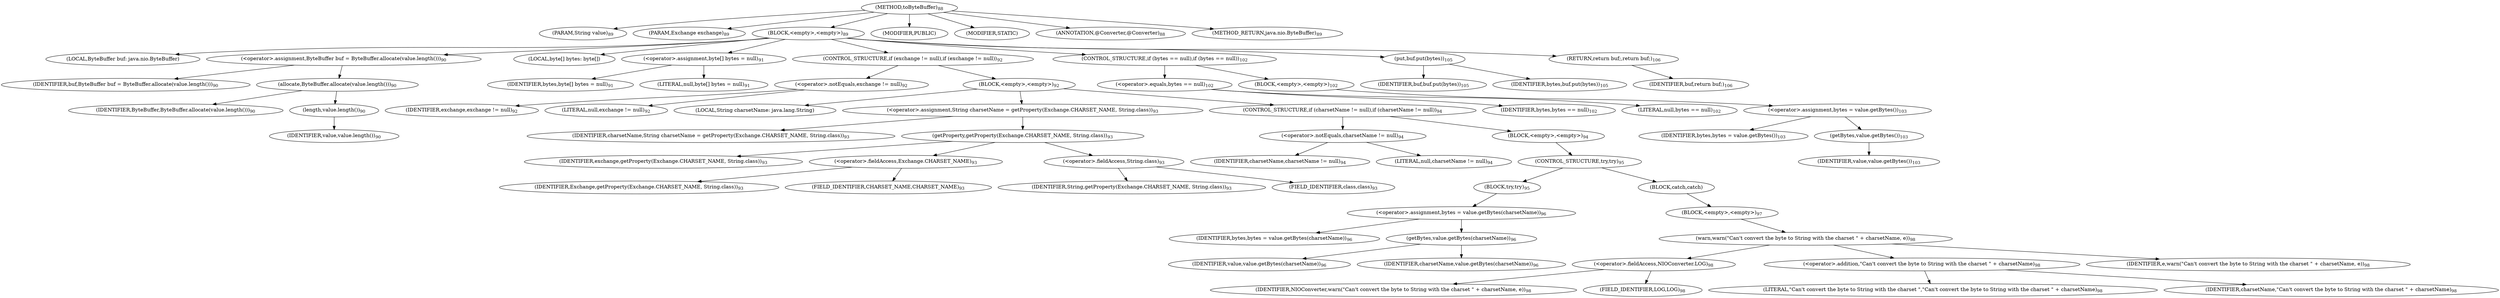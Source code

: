 digraph "toByteBuffer" {  
"150" [label = <(METHOD,toByteBuffer)<SUB>88</SUB>> ]
"151" [label = <(PARAM,String value)<SUB>89</SUB>> ]
"152" [label = <(PARAM,Exchange exchange)<SUB>89</SUB>> ]
"153" [label = <(BLOCK,&lt;empty&gt;,&lt;empty&gt;)<SUB>89</SUB>> ]
"154" [label = <(LOCAL,ByteBuffer buf: java.nio.ByteBuffer)> ]
"155" [label = <(&lt;operator&gt;.assignment,ByteBuffer buf = ByteBuffer.allocate(value.length()))<SUB>90</SUB>> ]
"156" [label = <(IDENTIFIER,buf,ByteBuffer buf = ByteBuffer.allocate(value.length()))<SUB>90</SUB>> ]
"157" [label = <(allocate,ByteBuffer.allocate(value.length()))<SUB>90</SUB>> ]
"158" [label = <(IDENTIFIER,ByteBuffer,ByteBuffer.allocate(value.length()))<SUB>90</SUB>> ]
"159" [label = <(length,value.length())<SUB>90</SUB>> ]
"160" [label = <(IDENTIFIER,value,value.length())<SUB>90</SUB>> ]
"161" [label = <(LOCAL,byte[] bytes: byte[])> ]
"162" [label = <(&lt;operator&gt;.assignment,byte[] bytes = null)<SUB>91</SUB>> ]
"163" [label = <(IDENTIFIER,bytes,byte[] bytes = null)<SUB>91</SUB>> ]
"164" [label = <(LITERAL,null,byte[] bytes = null)<SUB>91</SUB>> ]
"165" [label = <(CONTROL_STRUCTURE,if (exchange != null),if (exchange != null))<SUB>92</SUB>> ]
"166" [label = <(&lt;operator&gt;.notEquals,exchange != null)<SUB>92</SUB>> ]
"167" [label = <(IDENTIFIER,exchange,exchange != null)<SUB>92</SUB>> ]
"168" [label = <(LITERAL,null,exchange != null)<SUB>92</SUB>> ]
"169" [label = <(BLOCK,&lt;empty&gt;,&lt;empty&gt;)<SUB>92</SUB>> ]
"170" [label = <(LOCAL,String charsetName: java.lang.String)> ]
"171" [label = <(&lt;operator&gt;.assignment,String charsetName = getProperty(Exchange.CHARSET_NAME, String.class))<SUB>93</SUB>> ]
"172" [label = <(IDENTIFIER,charsetName,String charsetName = getProperty(Exchange.CHARSET_NAME, String.class))<SUB>93</SUB>> ]
"173" [label = <(getProperty,getProperty(Exchange.CHARSET_NAME, String.class))<SUB>93</SUB>> ]
"174" [label = <(IDENTIFIER,exchange,getProperty(Exchange.CHARSET_NAME, String.class))<SUB>93</SUB>> ]
"175" [label = <(&lt;operator&gt;.fieldAccess,Exchange.CHARSET_NAME)<SUB>93</SUB>> ]
"176" [label = <(IDENTIFIER,Exchange,getProperty(Exchange.CHARSET_NAME, String.class))<SUB>93</SUB>> ]
"177" [label = <(FIELD_IDENTIFIER,CHARSET_NAME,CHARSET_NAME)<SUB>93</SUB>> ]
"178" [label = <(&lt;operator&gt;.fieldAccess,String.class)<SUB>93</SUB>> ]
"179" [label = <(IDENTIFIER,String,getProperty(Exchange.CHARSET_NAME, String.class))<SUB>93</SUB>> ]
"180" [label = <(FIELD_IDENTIFIER,class,class)<SUB>93</SUB>> ]
"181" [label = <(CONTROL_STRUCTURE,if (charsetName != null),if (charsetName != null))<SUB>94</SUB>> ]
"182" [label = <(&lt;operator&gt;.notEquals,charsetName != null)<SUB>94</SUB>> ]
"183" [label = <(IDENTIFIER,charsetName,charsetName != null)<SUB>94</SUB>> ]
"184" [label = <(LITERAL,null,charsetName != null)<SUB>94</SUB>> ]
"185" [label = <(BLOCK,&lt;empty&gt;,&lt;empty&gt;)<SUB>94</SUB>> ]
"186" [label = <(CONTROL_STRUCTURE,try,try)<SUB>95</SUB>> ]
"187" [label = <(BLOCK,try,try)<SUB>95</SUB>> ]
"188" [label = <(&lt;operator&gt;.assignment,bytes = value.getBytes(charsetName))<SUB>96</SUB>> ]
"189" [label = <(IDENTIFIER,bytes,bytes = value.getBytes(charsetName))<SUB>96</SUB>> ]
"190" [label = <(getBytes,value.getBytes(charsetName))<SUB>96</SUB>> ]
"191" [label = <(IDENTIFIER,value,value.getBytes(charsetName))<SUB>96</SUB>> ]
"192" [label = <(IDENTIFIER,charsetName,value.getBytes(charsetName))<SUB>96</SUB>> ]
"193" [label = <(BLOCK,catch,catch)> ]
"194" [label = <(BLOCK,&lt;empty&gt;,&lt;empty&gt;)<SUB>97</SUB>> ]
"195" [label = <(warn,warn(&quot;Can't convert the byte to String with the charset &quot; + charsetName, e))<SUB>98</SUB>> ]
"196" [label = <(&lt;operator&gt;.fieldAccess,NIOConverter.LOG)<SUB>98</SUB>> ]
"197" [label = <(IDENTIFIER,NIOConverter,warn(&quot;Can't convert the byte to String with the charset &quot; + charsetName, e))<SUB>98</SUB>> ]
"198" [label = <(FIELD_IDENTIFIER,LOG,LOG)<SUB>98</SUB>> ]
"199" [label = <(&lt;operator&gt;.addition,&quot;Can't convert the byte to String with the charset &quot; + charsetName)<SUB>98</SUB>> ]
"200" [label = <(LITERAL,&quot;Can't convert the byte to String with the charset &quot;,&quot;Can't convert the byte to String with the charset &quot; + charsetName)<SUB>98</SUB>> ]
"201" [label = <(IDENTIFIER,charsetName,&quot;Can't convert the byte to String with the charset &quot; + charsetName)<SUB>98</SUB>> ]
"202" [label = <(IDENTIFIER,e,warn(&quot;Can't convert the byte to String with the charset &quot; + charsetName, e))<SUB>98</SUB>> ]
"203" [label = <(CONTROL_STRUCTURE,if (bytes == null),if (bytes == null))<SUB>102</SUB>> ]
"204" [label = <(&lt;operator&gt;.equals,bytes == null)<SUB>102</SUB>> ]
"205" [label = <(IDENTIFIER,bytes,bytes == null)<SUB>102</SUB>> ]
"206" [label = <(LITERAL,null,bytes == null)<SUB>102</SUB>> ]
"207" [label = <(BLOCK,&lt;empty&gt;,&lt;empty&gt;)<SUB>102</SUB>> ]
"208" [label = <(&lt;operator&gt;.assignment,bytes = value.getBytes())<SUB>103</SUB>> ]
"209" [label = <(IDENTIFIER,bytes,bytes = value.getBytes())<SUB>103</SUB>> ]
"210" [label = <(getBytes,value.getBytes())<SUB>103</SUB>> ]
"211" [label = <(IDENTIFIER,value,value.getBytes())<SUB>103</SUB>> ]
"212" [label = <(put,buf.put(bytes))<SUB>105</SUB>> ]
"213" [label = <(IDENTIFIER,buf,buf.put(bytes))<SUB>105</SUB>> ]
"214" [label = <(IDENTIFIER,bytes,buf.put(bytes))<SUB>105</SUB>> ]
"215" [label = <(RETURN,return buf;,return buf;)<SUB>106</SUB>> ]
"216" [label = <(IDENTIFIER,buf,return buf;)<SUB>106</SUB>> ]
"217" [label = <(MODIFIER,PUBLIC)> ]
"218" [label = <(MODIFIER,STATIC)> ]
"219" [label = <(ANNOTATION,@Converter,@Converter)<SUB>88</SUB>> ]
"220" [label = <(METHOD_RETURN,java.nio.ByteBuffer)<SUB>89</SUB>> ]
  "150" -> "151" 
  "150" -> "152" 
  "150" -> "153" 
  "150" -> "217" 
  "150" -> "218" 
  "150" -> "219" 
  "150" -> "220" 
  "153" -> "154" 
  "153" -> "155" 
  "153" -> "161" 
  "153" -> "162" 
  "153" -> "165" 
  "153" -> "203" 
  "153" -> "212" 
  "153" -> "215" 
  "155" -> "156" 
  "155" -> "157" 
  "157" -> "158" 
  "157" -> "159" 
  "159" -> "160" 
  "162" -> "163" 
  "162" -> "164" 
  "165" -> "166" 
  "165" -> "169" 
  "166" -> "167" 
  "166" -> "168" 
  "169" -> "170" 
  "169" -> "171" 
  "169" -> "181" 
  "171" -> "172" 
  "171" -> "173" 
  "173" -> "174" 
  "173" -> "175" 
  "173" -> "178" 
  "175" -> "176" 
  "175" -> "177" 
  "178" -> "179" 
  "178" -> "180" 
  "181" -> "182" 
  "181" -> "185" 
  "182" -> "183" 
  "182" -> "184" 
  "185" -> "186" 
  "186" -> "187" 
  "186" -> "193" 
  "187" -> "188" 
  "188" -> "189" 
  "188" -> "190" 
  "190" -> "191" 
  "190" -> "192" 
  "193" -> "194" 
  "194" -> "195" 
  "195" -> "196" 
  "195" -> "199" 
  "195" -> "202" 
  "196" -> "197" 
  "196" -> "198" 
  "199" -> "200" 
  "199" -> "201" 
  "203" -> "204" 
  "203" -> "207" 
  "204" -> "205" 
  "204" -> "206" 
  "207" -> "208" 
  "208" -> "209" 
  "208" -> "210" 
  "210" -> "211" 
  "212" -> "213" 
  "212" -> "214" 
  "215" -> "216" 
}
